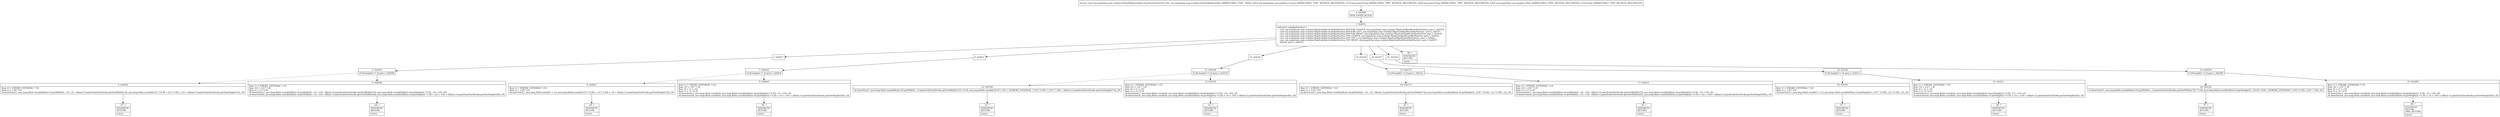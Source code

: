 digraph "CFG fororg.mapsforge.map.scalebar.DefaultMapScaleBar.drawScaleText(Lorg\/mapsforge\/core\/graphics\/Canvas;Ljava\/lang\/String;Ljava\/lang\/String;Lorg\/mapsforge\/core\/graphics\/Paint;F)V" {
Node_0 [shape=record,label="{0\:\ 0x0000|MTH_ENTER_BLOCK\l}"];
Node_1 [shape=record,label="{1\:\ 0x0012|switch(r5.scaleBarPosition) \{\l    case org.mapsforge.map.scalebar.MapScaleBar.ScaleBarPosition.BOTTOM_CENTER :org.mapsforge.map.scalebar.MapScaleBar$ScaleBarPosition: goto L_0x0255;\l    case org.mapsforge.map.scalebar.MapScaleBar.ScaleBarPosition.BOTTOM_LEFT :org.mapsforge.map.scalebar.MapScaleBar$ScaleBarPosition: goto L_0x01f7;\l    case org.mapsforge.map.scalebar.MapScaleBar.ScaleBarPosition.BOTTOM_RIGHT :org.mapsforge.map.scalebar.MapScaleBar$ScaleBarPosition: goto L_0x016f;\l    case org.mapsforge.map.scalebar.MapScaleBar.ScaleBarPosition.TOP_CENTER :org.mapsforge.map.scalebar.MapScaleBar$ScaleBarPosition: goto L_0x0102;\l    case org.mapsforge.map.scalebar.MapScaleBar.ScaleBarPosition.TOP_LEFT :org.mapsforge.map.scalebar.MapScaleBar$ScaleBarPosition: goto L_0x00a1;\l    case org.mapsforge.map.scalebar.MapScaleBar.ScaleBarPosition.TOP_RIGHT :org.mapsforge.map.scalebar.MapScaleBar$ScaleBarPosition: goto L_0x0017;\l    default: goto L_0x0015;\l\}\l}"];
Node_2 [shape=record,label="{2\:\ 0x0017}"];
Node_3 [shape=record,label="{3\:\ 0x001b|if (r8.length() != 0) goto L_0x004b\l}"];
Node_4 [shape=record,label="{4\:\ 0x001d|float r3 = STROKE_EXTERNAL * r10\lfloat r2 = 1.0f * r10\lr6.drawText(r7, java.lang.Math.round(((((float) r6.getWidth()) \- r3) \- r2) \- ((float) r5.paintScaleTextStroke.getTextWidth(r7))), java.lang.Math.round((((r10 * 10.0f) + (r3 * 0.5f)) + r2) + ((float) r5.paintScaleTextStroke.getTextHeight(r7))), r9)\l}"];
Node_5 [shape=record,label="{5\:\ 0x004b|float r3 = STROKE_EXTERNAL * r10\lfloat r10 = r10 * 1.0f\lfloat r2 = r3 * 0.5f\lr6.drawText(r7, java.lang.Math.round(((((float) r6.getWidth()) \- r3) \- r10) \- ((float) r5.paintScaleTextStroke.getTextWidth(r7))), java.lang.Math.round(((((float) r6.getHeight()) * 0.5f) \- r2) \- r10), r9)\lr6.drawText(r8, java.lang.Math.round(((((float) r6.getWidth()) \- r3) \- r10) \- ((float) r5.paintScaleTextStroke.getTextWidth(r8))), java.lang.Math.round((((((float) r6.getHeight()) * 0.5f) + r2) + r10) + ((float) r5.paintScaleTextStroke.getTextHeight(r8))), r9)\l}"];
Node_6 [shape=record,label="{6\:\ 0x00a1}"];
Node_7 [shape=record,label="{7\:\ 0x00a5|if (r8.length() != 0) goto L_0x00c8\l}"];
Node_8 [shape=record,label="{8\:\ 0x00a7|float r3 = STROKE_EXTERNAL * r10\lfloat r2 = 1.0f * r10\lr6.drawText(r7, java.lang.Math.round(r3 + r2), java.lang.Math.round((((r10 * 10.0f) + (r3 * 0.5f)) + r2) + ((float) r5.paintScaleTextStroke.getTextHeight(r7))), r9)\l}"];
Node_9 [shape=record,label="{9\:\ 0x00c8|float r3 = STROKE_EXTERNAL * r10\lfloat r10 = r10 * 1.0f\lfloat r0 = r3 + r10\lfloat r3 = r3 * 0.5f\lr6.drawText(r7, java.lang.Math.round(r0), java.lang.Math.round(((((float) r6.getHeight()) * 0.5f) \- r3) \- r10), r9)\lr6.drawText(r8, java.lang.Math.round(r0), java.lang.Math.round((((((float) r6.getHeight()) * 0.5f) + r3) + r10) + ((float) r5.paintScaleTextStroke.getTextHeight(r8))), r9)\l}"];
Node_10 [shape=record,label="{10\:\ 0x0102}"];
Node_11 [shape=record,label="{11\:\ 0x0106|if (r8.length() != 0) goto L_0x0135\l}"];
Node_12 [shape=record,label="{12\:\ 0x0108|r6.drawText(r7, java.lang.Math.round(((float) (r6.getWidth() \- r5.paintScaleTextStroke.getTextWidth(r7))) * 0.5f), java.lang.Math.round((((10.0f * r10) + ((STROKE_EXTERNAL * r10) * 0.5f)) + (r10 * 1.0f)) + ((float) r5.paintScaleTextStroke.getTextHeight(r7))), r9)\l}"];
Node_13 [shape=record,label="{13\:\ 0x0135|float r3 = STROKE_EXTERNAL * r10\lfloat r10 = r10 * 1.0f\lfloat r0 = r3 + r10\lfloat r3 = r3 * 0.5f\lr6.drawText(r7, java.lang.Math.round(r0), java.lang.Math.round(((((float) r6.getHeight()) * 0.5f) \- r3) \- r10), r9)\lr6.drawText(r8, java.lang.Math.round(r0), java.lang.Math.round((((((float) r6.getHeight()) * 0.5f) + r3) + r10) + ((float) r5.paintScaleTextStroke.getTextHeight(r8))), r9)\l}"];
Node_14 [shape=record,label="{14\:\ 0x016f}"];
Node_15 [shape=record,label="{15\:\ 0x0173|if (r8.length() != 0) goto L_0x01a1\l}"];
Node_16 [shape=record,label="{16\:\ 0x0175|float r3 = STROKE_EXTERNAL * r10\lfloat r2 = 1.0f * r10\lr6.drawText(r7, java.lang.Math.round(((((float) r6.getWidth()) \- r3) \- r2) \- ((float) r5.paintScaleTextStroke.getTextWidth(r7))), java.lang.Math.round(((((float) r6.getHeight()) \- (r10 * 10.0f)) \- (r3 * 0.5f)) \- r2), r9)\l}"];
Node_17 [shape=record,label="{17\:\ 0x01a1|float r3 = STROKE_EXTERNAL * r10\lfloat r10 = r10 * 1.0f\lfloat r2 = r3 * 0.5f\lr6.drawText(r7, java.lang.Math.round(((((float) r6.getWidth()) \- r3) \- r10) \- ((float) r5.paintScaleTextStroke.getTextWidth(r7))), java.lang.Math.round(((((float) r6.getHeight()) * 0.5f) \- r2) \- r10), r9)\lr6.drawText(r8, java.lang.Math.round(((((float) r6.getWidth()) \- r3) \- r10) \- ((float) r5.paintScaleTextStroke.getTextWidth(r8))), java.lang.Math.round((((((float) r6.getHeight()) * 0.5f) + r2) + r10) + ((float) r5.paintScaleTextStroke.getTextHeight(r8))), r9)\l}"];
Node_18 [shape=record,label="{18\:\ 0x01f7}"];
Node_19 [shape=record,label="{19\:\ 0x01fb|if (r8.length() != 0) goto L_0x021c\l}"];
Node_20 [shape=record,label="{20\:\ 0x01fd|float r3 = STROKE_EXTERNAL * r10\lfloat r2 = 1.0f * r10\lr6.drawText(r7, java.lang.Math.round(r3 + r2), java.lang.Math.round(((((float) r6.getHeight()) \- (r10 * 10.0f)) \- (r3 * 0.5f)) \- r2), r9)\l}"];
Node_21 [shape=record,label="{21\:\ 0x021c|float r3 = STROKE_EXTERNAL * r10\lfloat r10 = r10 * 1.0f\lfloat r0 = r3 + r10\lfloat r3 = r3 * 0.5f\lr6.drawText(r7, java.lang.Math.round(r0), java.lang.Math.round(((((float) r6.getHeight()) * 0.5f) \- r3) \- r10), r9)\lr6.drawText(r8, java.lang.Math.round(r0), java.lang.Math.round((((((float) r6.getHeight()) * 0.5f) + r3) + r10) + ((float) r5.paintScaleTextStroke.getTextHeight(r8))), r9)\l}"];
Node_22 [shape=record,label="{22\:\ 0x0255}"];
Node_23 [shape=record,label="{23\:\ 0x0259|if (r8.length() != 0) goto L_0x0285\l}"];
Node_24 [shape=record,label="{24\:\ 0x025b|r6.drawText(r7, java.lang.Math.round(((float) (r6.getWidth() \- r5.paintScaleTextStroke.getTextWidth(r7))) * 0.5f), java.lang.Math.round(((((float) r6.getHeight()) \- (10.0f * r10)) \- ((STROKE_EXTERNAL * r10) * 0.5f)) \- (r10 * 1.0f)), r9)\l}"];
Node_25 [shape=record,label="{25\:\ 0x0285|float r3 = STROKE_EXTERNAL * r10\lfloat r10 = r10 * 1.0f\lfloat r0 = r3 + r10\lfloat r3 = r3 * 0.5f\lr6.drawText(r7, java.lang.Math.round(r0), java.lang.Math.round(((((float) r6.getHeight()) * 0.5f) \- r3) \- r10), r9)\lr6.drawText(r8, java.lang.Math.round(r0), java.lang.Math.round((((((float) r6.getHeight()) * 0.5f) + r3) + r10) + ((float) r5.paintScaleTextStroke.getTextHeight(r8))), r9)\l}"];
Node_26 [shape=record,label="{26\:\ ?|SYNTHETIC\lRETURN\lORIG_RETURN\l|return\l}"];
Node_27 [shape=record,label="{27\:\ ?|SYNTHETIC\lRETURN\l|return\l}"];
Node_28 [shape=record,label="{28\:\ ?|SYNTHETIC\lRETURN\l|return\l}"];
Node_29 [shape=record,label="{29\:\ ?|SYNTHETIC\lRETURN\l|return\l}"];
Node_30 [shape=record,label="{30\:\ ?|SYNTHETIC\lRETURN\l|return\l}"];
Node_31 [shape=record,label="{31\:\ ?|SYNTHETIC\lRETURN\l|return\l}"];
Node_32 [shape=record,label="{32\:\ ?|SYNTHETIC\lRETURN\l|return\l}"];
Node_33 [shape=record,label="{33\:\ ?|SYNTHETIC\lRETURN\l|return\l}"];
Node_34 [shape=record,label="{34\:\ ?|SYNTHETIC\lRETURN\l|return\l}"];
Node_35 [shape=record,label="{35\:\ ?|SYNTHETIC\lRETURN\l|return\l}"];
Node_36 [shape=record,label="{36\:\ ?|SYNTHETIC\lRETURN\l|return\l}"];
Node_37 [shape=record,label="{37\:\ ?|SYNTHETIC\lRETURN\l|return\l}"];
Node_38 [shape=record,label="{38\:\ ?|SYNTHETIC\lRETURN\l|return\l}"];
MethodNode[shape=record,label="{private void org.mapsforge.map.scalebar.DefaultMapScaleBar.drawScaleText((r5v0 'this' org.mapsforge.map.scalebar.DefaultMapScaleBar A[IMMUTABLE_TYPE, THIS]), (r6v0 org.mapsforge.core.graphics.Canvas A[IMMUTABLE_TYPE, METHOD_ARGUMENT]), (r7v0 java.lang.String A[IMMUTABLE_TYPE, METHOD_ARGUMENT]), (r8v0 java.lang.String A[IMMUTABLE_TYPE, METHOD_ARGUMENT]), (r9v0 org.mapsforge.core.graphics.Paint A[IMMUTABLE_TYPE, METHOD_ARGUMENT]), (r10v0 float A[IMMUTABLE_TYPE, METHOD_ARGUMENT])) }"];
MethodNode -> Node_0;
Node_0 -> Node_1;
Node_1 -> Node_2;
Node_1 -> Node_6;
Node_1 -> Node_10;
Node_1 -> Node_14;
Node_1 -> Node_18;
Node_1 -> Node_22;
Node_1 -> Node_38;
Node_2 -> Node_3;
Node_3 -> Node_4[style=dashed];
Node_3 -> Node_5;
Node_4 -> Node_27;
Node_5 -> Node_28;
Node_6 -> Node_7;
Node_7 -> Node_8[style=dashed];
Node_7 -> Node_9;
Node_8 -> Node_29;
Node_9 -> Node_30;
Node_10 -> Node_11;
Node_11 -> Node_12[style=dashed];
Node_11 -> Node_13;
Node_12 -> Node_31;
Node_13 -> Node_32;
Node_14 -> Node_15;
Node_15 -> Node_16[style=dashed];
Node_15 -> Node_17;
Node_16 -> Node_33;
Node_17 -> Node_34;
Node_18 -> Node_19;
Node_19 -> Node_20[style=dashed];
Node_19 -> Node_21;
Node_20 -> Node_35;
Node_21 -> Node_36;
Node_22 -> Node_23;
Node_23 -> Node_24[style=dashed];
Node_23 -> Node_25;
Node_24 -> Node_37;
Node_25 -> Node_26;
}

